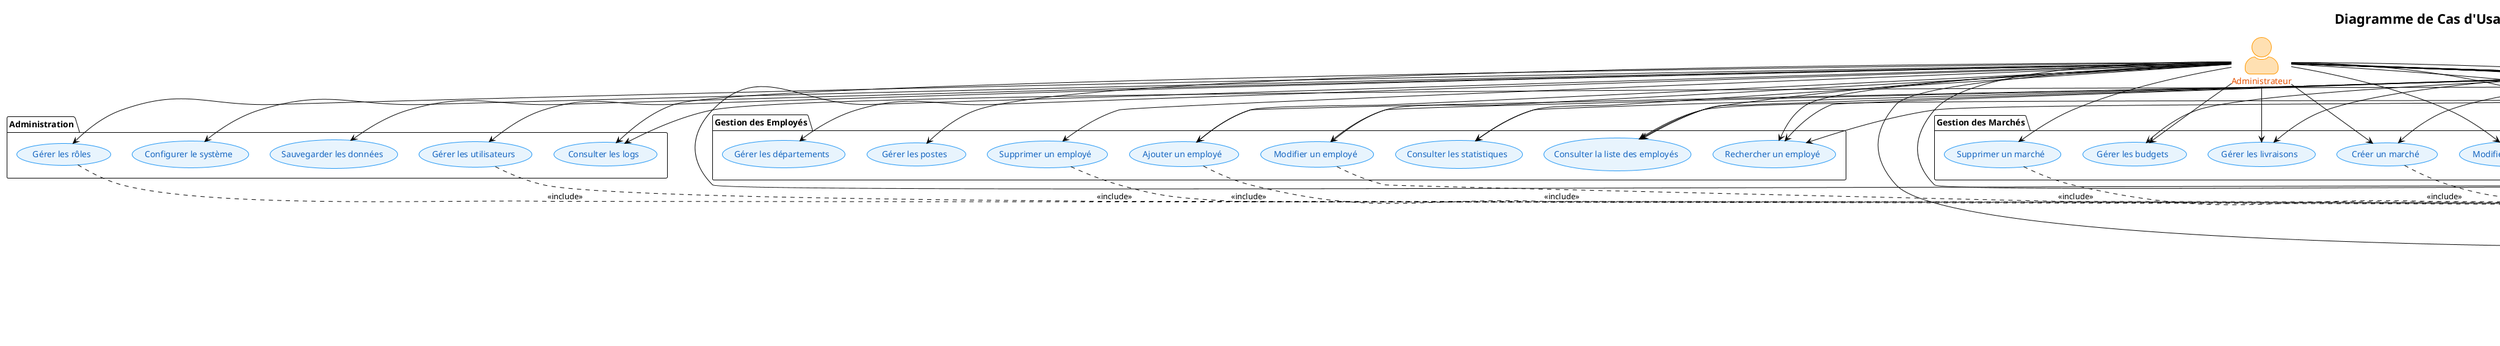 @startuml "Diagramme de Cas d'Usage - Système de Gestion Ministérielle"

!theme plain
skinparam backgroundColor #FFFFFF
skinparam actorStyle awesome
skinparam usecase {
  BackgroundColor #E8F4FD
  BorderColor #2196F3
  FontColor #1565C0
}
skinparam actor {
  BackgroundColor #FFE0B2
  BorderColor #FF9800
  FontColor #E65100
}

title "Diagramme de Cas d'Usage - Système de Gestion Ministérielle"

' Acteurs
actor "Administrateur" as Admin
actor "Gestionnaire" as Manager  
actor "Utilisateur" as User
actor "Système" as System

' Package Authentification
package "Authentification" {
  usecase "Se connecter" as UC1
  usecase "S'inscrire" as UC2
  usecase "Se déconnecter" as UC3
  usecase "Gérer les sessions" as UC4
  usecase "Valider les permissions" as UC5
}

' Package Gestion des Employés
package "Gestion des Employés" {
  usecase "Consulter la liste des employés" as UC6
  usecase "Ajouter un employé" as UC7
  usecase "Modifier un employé" as UC8
  usecase "Supprimer un employé" as UC9
  usecase "Rechercher un employé" as UC10
  usecase "Consulter les statistiques" as UC11
  usecase "Gérer les départements" as UC12
  usecase "Gérer les postes" as UC13
}

' Package Gestion des Marchés
package "Gestion des Marchés" {
  usecase "Consulter la liste des marchés" as UC14
  usecase "Créer un marché" as UC15
  usecase "Modifier un marché" as UC16
  usecase "Supprimer un marché" as UC17
  usecase "Suivre le progrès" as UC18
  usecase "Gérer les budgets" as UC19
  usecase "Gérer les livraisons" as UC20
  usecase "Consulter les statistiques" as UC21
}

' Package Gestion du Stock
package "Gestion du Stock" {
  usecase "Consulter l'inventaire" as UC22
  usecase "Ajouter un matériel" as UC23
  usecase "Modifier un matériel" as UC24
  usecase "Supprimer un matériel" as UC25
  usecase "Affecter un matériel" as UC26
  usecase "Gérer les catégories" as UC27
  usecase "Gérer les fournisseurs" as UC28
  usecase "Suivre les mouvements" as UC29
  usecase "Gérer les alertes" as UC30
}

' Package Tableau de Bord
package "Tableau de Bord" {
  usecase "Consulter les statistiques" as UC31
  usecase "Voir les alertes" as UC32
  usecase "Consulter les rapports" as UC33
  usecase "Gérer les notifications" as UC34
}

' Package Administration
package "Administration" {
  usecase "Gérer les utilisateurs" as UC35
  usecase "Gérer les rôles" as UC36
  usecase "Configurer le système" as UC37
  usecase "Consulter les logs" as UC38
  usecase "Sauvegarder les données" as UC39
}

' Relations Administrateur
Admin --> UC1
Admin --> UC2
Admin --> UC3
Admin --> UC6
Admin --> UC7
Admin --> UC8
Admin --> UC9
Admin --> UC10
Admin --> UC11
Admin --> UC12
Admin --> UC13
Admin --> UC14
Admin --> UC15
Admin --> UC16
Admin --> UC17
Admin --> UC18
Admin --> UC19
Admin --> UC20
Admin --> UC21
Admin --> UC22
Admin --> UC23
Admin --> UC24
Admin --> UC25
Admin --> UC26
Admin --> UC27
Admin --> UC28
Admin --> UC29
Admin --> UC30
Admin --> UC31
Admin --> UC32
Admin --> UC33
Admin --> UC34
Admin --> UC35
Admin --> UC36
Admin --> UC37
Admin --> UC38
Admin --> UC39

' Relations Gestionnaire
Manager --> UC1
Manager --> UC3
Manager --> UC6
Manager --> UC7
Manager --> UC8
Manager --> UC10
Manager --> UC11
Manager --> UC14
Manager --> UC15
Manager --> UC16
Manager --> UC18
Manager --> UC19
Manager --> UC20
Manager --> UC21
Manager --> UC22
Manager --> UC23
Manager --> UC24
Manager --> UC26
Manager --> UC27
Manager --> UC28
Manager --> UC29
Manager --> UC30
Manager --> UC31
Manager --> UC32
Manager --> UC33
Manager --> UC34

' Relations Utilisateur
User --> UC1
User --> UC3
User --> UC6
User --> UC10
User --> UC14
User --> UC18
User --> UC21
User --> UC22
User --> UC31
User --> UC32
User --> UC34

' Relations Système
System --> UC4
System --> UC5
System --> UC30
System --> UC32
System --> UC34
System --> UC38

' Include/Extend Relations
UC1 ..> UC4 : <<include>>
UC2 ..> UC4 : <<include>>
UC7 ..> UC5 : <<include>>
UC8 ..> UC5 : <<include>>
UC9 ..> UC5 : <<include>>
UC15 ..> UC5 : <<include>>
UC16 ..> UC5 : <<include>>
UC17 ..> UC5 : <<include>>
UC23 ..> UC5 : <<include>>
UC24 ..> UC5 : <<include>>
UC25 ..> UC5 : <<include>>
UC35 ..> UC5 : <<include>>
UC36 ..> UC5 : <<include>>

UC30 ..> UC32 : <<extend>>
UC29 ..> UC30 : <<include>>
UC26 ..> UC29 : <<include>>

@enduml 